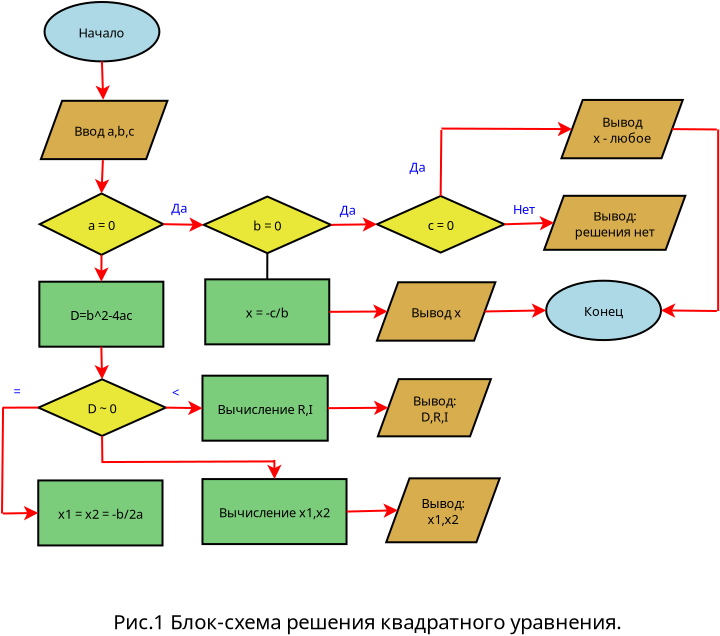 <?xml version="1.0" encoding="UTF-8"?>
<dia:diagram xmlns:dia="http://www.lysator.liu.se/~alla/dia/">
  <dia:layer name="Фон" visible="true" active="true">
    <dia:group>
      <dia:group>
        <dia:object type="Flowchart - Ellipse" version="0" id="O0">
          <dia:attribute name="obj_pos">
            <dia:point val="-5.782,5.727"/>
          </dia:attribute>
          <dia:attribute name="obj_bb">
            <dia:rectangle val="-5.832,5.677;0.009,8.747"/>
          </dia:attribute>
          <dia:attribute name="elem_corner">
            <dia:point val="-5.782,5.727"/>
          </dia:attribute>
          <dia:attribute name="elem_width">
            <dia:real val="5.741"/>
          </dia:attribute>
          <dia:attribute name="elem_height">
            <dia:real val="2.97"/>
          </dia:attribute>
          <dia:attribute name="border_width">
            <dia:real val="0.1"/>
          </dia:attribute>
          <dia:attribute name="inner_color">
            <dia:color val="#add8e6"/>
          </dia:attribute>
          <dia:attribute name="show_background">
            <dia:boolean val="true"/>
          </dia:attribute>
          <dia:attribute name="padding">
            <dia:real val="0.354"/>
          </dia:attribute>
          <dia:attribute name="text">
            <dia:composite type="text">
              <dia:attribute name="string">
                <dia:string>#Начало#</dia:string>
              </dia:attribute>
              <dia:attribute name="font">
                <dia:font family="sans" style="0" name="Helvetica"/>
              </dia:attribute>
              <dia:attribute name="height">
                <dia:real val="0.8"/>
              </dia:attribute>
              <dia:attribute name="pos">
                <dia:point val="-2.912,7.407"/>
              </dia:attribute>
              <dia:attribute name="color">
                <dia:color val="#000000"/>
              </dia:attribute>
              <dia:attribute name="alignment">
                <dia:enum val="1"/>
              </dia:attribute>
            </dia:composite>
          </dia:attribute>
        </dia:object>
        <dia:object type="Standard - Text" version="1" id="O1">
          <dia:attribute name="obj_pos">
            <dia:point val="-2.912,7.212"/>
          </dia:attribute>
          <dia:attribute name="obj_bb">
            <dia:rectangle val="-2.912,6.617;-2.912,7.362"/>
          </dia:attribute>
          <dia:attribute name="text">
            <dia:composite type="text">
              <dia:attribute name="string">
                <dia:string>##</dia:string>
              </dia:attribute>
              <dia:attribute name="font">
                <dia:font family="sans" style="0" name="Helvetica"/>
              </dia:attribute>
              <dia:attribute name="height">
                <dia:real val="0.8"/>
              </dia:attribute>
              <dia:attribute name="pos">
                <dia:point val="-2.912,7.212"/>
              </dia:attribute>
              <dia:attribute name="color">
                <dia:color val="#000000"/>
              </dia:attribute>
              <dia:attribute name="alignment">
                <dia:enum val="0"/>
              </dia:attribute>
            </dia:composite>
          </dia:attribute>
          <dia:attribute name="valign">
            <dia:enum val="3"/>
          </dia:attribute>
          <dia:connections>
            <dia:connection handle="0" to="O0" connection="16"/>
          </dia:connections>
        </dia:object>
        <dia:object type="Flowchart - Parallelogram" version="0" id="O2">
          <dia:attribute name="obj_pos">
            <dia:point val="-5.964,10.666"/>
          </dia:attribute>
          <dia:attribute name="obj_bb">
            <dia:rectangle val="-6.014,10.616;0.412,13.634"/>
          </dia:attribute>
          <dia:attribute name="elem_corner">
            <dia:point val="-5.964,10.666"/>
          </dia:attribute>
          <dia:attribute name="elem_width">
            <dia:real val="6.326"/>
          </dia:attribute>
          <dia:attribute name="elem_height">
            <dia:real val="2.918"/>
          </dia:attribute>
          <dia:attribute name="border_width">
            <dia:real val="0.1"/>
          </dia:attribute>
          <dia:attribute name="inner_color">
            <dia:color val="#d8ad4d"/>
          </dia:attribute>
          <dia:attribute name="show_background">
            <dia:boolean val="true"/>
          </dia:attribute>
          <dia:attribute name="shear_angle">
            <dia:real val="70"/>
          </dia:attribute>
          <dia:attribute name="padding">
            <dia:real val="0.5"/>
          </dia:attribute>
          <dia:attribute name="text">
            <dia:composite type="text">
              <dia:attribute name="string">
                <dia:string>#Ввод a,b,c#</dia:string>
              </dia:attribute>
              <dia:attribute name="font">
                <dia:font family="sans" style="0" name="Helvetica"/>
              </dia:attribute>
              <dia:attribute name="height">
                <dia:real val="0.8"/>
              </dia:attribute>
              <dia:attribute name="pos">
                <dia:point val="-2.801,12.32"/>
              </dia:attribute>
              <dia:attribute name="color">
                <dia:color val="#000000"/>
              </dia:attribute>
              <dia:attribute name="alignment">
                <dia:enum val="1"/>
              </dia:attribute>
            </dia:composite>
          </dia:attribute>
        </dia:object>
        <dia:object type="Flowchart - Parallelogram" version="0" id="O3">
          <dia:attribute name="obj_pos">
            <dia:point val="19.199,15.417"/>
          </dia:attribute>
          <dia:attribute name="obj_bb">
            <dia:rectangle val="19.149,15.367;26.307,18.167"/>
          </dia:attribute>
          <dia:attribute name="elem_corner">
            <dia:point val="19.199,15.417"/>
          </dia:attribute>
          <dia:attribute name="elem_width">
            <dia:real val="7.058"/>
          </dia:attribute>
          <dia:attribute name="elem_height">
            <dia:real val="2.7"/>
          </dia:attribute>
          <dia:attribute name="border_width">
            <dia:real val="0.1"/>
          </dia:attribute>
          <dia:attribute name="inner_color">
            <dia:color val="#d8ad4d"/>
          </dia:attribute>
          <dia:attribute name="show_background">
            <dia:boolean val="true"/>
          </dia:attribute>
          <dia:attribute name="shear_angle">
            <dia:real val="70"/>
          </dia:attribute>
          <dia:attribute name="padding">
            <dia:real val="0.5"/>
          </dia:attribute>
          <dia:attribute name="text">
            <dia:composite type="text">
              <dia:attribute name="string">
                <dia:string>#Вывод:
решения нет#</dia:string>
              </dia:attribute>
              <dia:attribute name="font">
                <dia:font family="sans" style="0" name="Helvetica"/>
              </dia:attribute>
              <dia:attribute name="height">
                <dia:real val="0.8"/>
              </dia:attribute>
              <dia:attribute name="pos">
                <dia:point val="22.728,16.562"/>
              </dia:attribute>
              <dia:attribute name="color">
                <dia:color val="#000000"/>
              </dia:attribute>
              <dia:attribute name="alignment">
                <dia:enum val="1"/>
              </dia:attribute>
            </dia:composite>
          </dia:attribute>
        </dia:object>
        <dia:object type="Flowchart - Parallelogram" version="0" id="O4">
          <dia:attribute name="obj_pos">
            <dia:point val="10.886,24.582"/>
          </dia:attribute>
          <dia:attribute name="obj_bb">
            <dia:rectangle val="10.836,24.532;16.587,27.493"/>
          </dia:attribute>
          <dia:attribute name="elem_corner">
            <dia:point val="10.886,24.582"/>
          </dia:attribute>
          <dia:attribute name="elem_width">
            <dia:real val="5.65"/>
          </dia:attribute>
          <dia:attribute name="elem_height">
            <dia:real val="2.861"/>
          </dia:attribute>
          <dia:attribute name="border_width">
            <dia:real val="0.1"/>
          </dia:attribute>
          <dia:attribute name="inner_color">
            <dia:color val="#d8ad4d"/>
          </dia:attribute>
          <dia:attribute name="show_background">
            <dia:boolean val="true"/>
          </dia:attribute>
          <dia:attribute name="shear_angle">
            <dia:real val="70"/>
          </dia:attribute>
          <dia:attribute name="padding">
            <dia:real val="0.5"/>
          </dia:attribute>
          <dia:attribute name="text">
            <dia:composite type="text">
              <dia:attribute name="string">
                <dia:string>#Вывод:
D,R,I#</dia:string>
              </dia:attribute>
              <dia:attribute name="font">
                <dia:font family="sans" style="0" name="Helvetica"/>
              </dia:attribute>
              <dia:attribute name="height">
                <dia:real val="0.8"/>
              </dia:attribute>
              <dia:attribute name="pos">
                <dia:point val="13.711,25.808"/>
              </dia:attribute>
              <dia:attribute name="color">
                <dia:color val="#000000"/>
              </dia:attribute>
              <dia:attribute name="alignment">
                <dia:enum val="1"/>
              </dia:attribute>
            </dia:composite>
          </dia:attribute>
        </dia:object>
        <dia:object type="Flowchart - Diamond" version="0" id="O5">
          <dia:attribute name="obj_pos">
            <dia:point val="-6.022,15.301"/>
          </dia:attribute>
          <dia:attribute name="obj_bb">
            <dia:rectangle val="-6.072,15.251;0.207,18.422"/>
          </dia:attribute>
          <dia:attribute name="elem_corner">
            <dia:point val="-6.022,15.301"/>
          </dia:attribute>
          <dia:attribute name="elem_width">
            <dia:real val="6.179"/>
          </dia:attribute>
          <dia:attribute name="elem_height">
            <dia:real val="3.07"/>
          </dia:attribute>
          <dia:attribute name="border_width">
            <dia:real val="0.1"/>
          </dia:attribute>
          <dia:attribute name="inner_color">
            <dia:color val="#e9e838"/>
          </dia:attribute>
          <dia:attribute name="show_background">
            <dia:boolean val="true"/>
          </dia:attribute>
          <dia:attribute name="padding">
            <dia:real val="0.354"/>
          </dia:attribute>
          <dia:attribute name="text">
            <dia:composite type="text">
              <dia:attribute name="string">
                <dia:string>#a = 0#</dia:string>
              </dia:attribute>
              <dia:attribute name="font">
                <dia:font family="sans" style="0" name="Helvetica"/>
              </dia:attribute>
              <dia:attribute name="height">
                <dia:real val="0.8"/>
              </dia:attribute>
              <dia:attribute name="pos">
                <dia:point val="-2.933,17.031"/>
              </dia:attribute>
              <dia:attribute name="color">
                <dia:color val="#000000"/>
              </dia:attribute>
              <dia:attribute name="alignment">
                <dia:enum val="1"/>
              </dia:attribute>
            </dia:composite>
          </dia:attribute>
        </dia:object>
        <dia:object type="Flowchart - Diamond" version="0" id="O6">
          <dia:attribute name="obj_pos">
            <dia:point val="2.174,15.455"/>
          </dia:attribute>
          <dia:attribute name="obj_bb">
            <dia:rectangle val="2.124,15.405;8.592,18.335"/>
          </dia:attribute>
          <dia:attribute name="elem_corner">
            <dia:point val="2.174,15.455"/>
          </dia:attribute>
          <dia:attribute name="elem_width">
            <dia:real val="6.369"/>
          </dia:attribute>
          <dia:attribute name="elem_height">
            <dia:real val="2.83"/>
          </dia:attribute>
          <dia:attribute name="border_width">
            <dia:real val="0.1"/>
          </dia:attribute>
          <dia:attribute name="inner_color">
            <dia:color val="#e9e838"/>
          </dia:attribute>
          <dia:attribute name="show_background">
            <dia:boolean val="true"/>
          </dia:attribute>
          <dia:attribute name="padding">
            <dia:real val="0.354"/>
          </dia:attribute>
          <dia:attribute name="text">
            <dia:composite type="text">
              <dia:attribute name="string">
                <dia:string>#b = 0#</dia:string>
              </dia:attribute>
              <dia:attribute name="font">
                <dia:font family="sans" style="0" name="Helvetica"/>
              </dia:attribute>
              <dia:attribute name="height">
                <dia:real val="0.8"/>
              </dia:attribute>
              <dia:attribute name="pos">
                <dia:point val="5.358,17.065"/>
              </dia:attribute>
              <dia:attribute name="color">
                <dia:color val="#000000"/>
              </dia:attribute>
              <dia:attribute name="alignment">
                <dia:enum val="1"/>
              </dia:attribute>
            </dia:composite>
          </dia:attribute>
        </dia:object>
        <dia:object type="Flowchart - Diamond" version="0" id="O7">
          <dia:attribute name="obj_pos">
            <dia:point val="10.84,15.426"/>
          </dia:attribute>
          <dia:attribute name="obj_bb">
            <dia:rectangle val="10.79,15.376;17.258,18.306"/>
          </dia:attribute>
          <dia:attribute name="elem_corner">
            <dia:point val="10.84,15.426"/>
          </dia:attribute>
          <dia:attribute name="elem_width">
            <dia:real val="6.369"/>
          </dia:attribute>
          <dia:attribute name="elem_height">
            <dia:real val="2.83"/>
          </dia:attribute>
          <dia:attribute name="border_width">
            <dia:real val="0.1"/>
          </dia:attribute>
          <dia:attribute name="inner_color">
            <dia:color val="#e9e838"/>
          </dia:attribute>
          <dia:attribute name="show_background">
            <dia:boolean val="true"/>
          </dia:attribute>
          <dia:attribute name="padding">
            <dia:real val="0.354"/>
          </dia:attribute>
          <dia:attribute name="text">
            <dia:composite type="text">
              <dia:attribute name="string">
                <dia:string>#c = 0#</dia:string>
              </dia:attribute>
              <dia:attribute name="font">
                <dia:font family="sans" style="0" name="Helvetica"/>
              </dia:attribute>
              <dia:attribute name="height">
                <dia:real val="0.8"/>
              </dia:attribute>
              <dia:attribute name="pos">
                <dia:point val="14.024,17.036"/>
              </dia:attribute>
              <dia:attribute name="color">
                <dia:color val="#000000"/>
              </dia:attribute>
              <dia:attribute name="alignment">
                <dia:enum val="1"/>
              </dia:attribute>
            </dia:composite>
          </dia:attribute>
        </dia:object>
        <dia:object type="Flowchart - Diamond" version="0" id="O8">
          <dia:attribute name="obj_pos">
            <dia:point val="-6.09,24.593"/>
          </dia:attribute>
          <dia:attribute name="obj_bb">
            <dia:rectangle val="-6.14,24.543;0.329,27.473"/>
          </dia:attribute>
          <dia:attribute name="elem_corner">
            <dia:point val="-6.09,24.593"/>
          </dia:attribute>
          <dia:attribute name="elem_width">
            <dia:real val="6.369"/>
          </dia:attribute>
          <dia:attribute name="elem_height">
            <dia:real val="2.83"/>
          </dia:attribute>
          <dia:attribute name="border_width">
            <dia:real val="0.1"/>
          </dia:attribute>
          <dia:attribute name="inner_color">
            <dia:color val="#e9e838"/>
          </dia:attribute>
          <dia:attribute name="show_background">
            <dia:boolean val="true"/>
          </dia:attribute>
          <dia:attribute name="padding">
            <dia:real val="0.354"/>
          </dia:attribute>
          <dia:attribute name="text">
            <dia:composite type="text">
              <dia:attribute name="string">
                <dia:string>#D ~ 0#</dia:string>
              </dia:attribute>
              <dia:attribute name="font">
                <dia:font family="sans" style="0" name="Helvetica"/>
              </dia:attribute>
              <dia:attribute name="height">
                <dia:real val="0.8"/>
              </dia:attribute>
              <dia:attribute name="pos">
                <dia:point val="-2.906,26.203"/>
              </dia:attribute>
              <dia:attribute name="color">
                <dia:color val="#000000"/>
              </dia:attribute>
              <dia:attribute name="alignment">
                <dia:enum val="1"/>
              </dia:attribute>
            </dia:composite>
          </dia:attribute>
        </dia:object>
        <dia:object type="Flowchart - Parallelogram" version="0" id="O9">
          <dia:attribute name="obj_pos">
            <dia:point val="20.064,10.623"/>
          </dia:attribute>
          <dia:attribute name="obj_bb">
            <dia:rectangle val="20.014,10.573;26.18,13.591"/>
          </dia:attribute>
          <dia:attribute name="elem_corner">
            <dia:point val="20.064,10.623"/>
          </dia:attribute>
          <dia:attribute name="elem_width">
            <dia:real val="6.066"/>
          </dia:attribute>
          <dia:attribute name="elem_height">
            <dia:real val="2.918"/>
          </dia:attribute>
          <dia:attribute name="border_width">
            <dia:real val="0.1"/>
          </dia:attribute>
          <dia:attribute name="inner_color">
            <dia:color val="#d8ad4d"/>
          </dia:attribute>
          <dia:attribute name="show_background">
            <dia:boolean val="true"/>
          </dia:attribute>
          <dia:attribute name="shear_angle">
            <dia:real val="70"/>
          </dia:attribute>
          <dia:attribute name="padding">
            <dia:real val="0.5"/>
          </dia:attribute>
          <dia:attribute name="text">
            <dia:composite type="text">
              <dia:attribute name="string">
                <dia:string>#Вывод
х - любое#</dia:string>
              </dia:attribute>
              <dia:attribute name="font">
                <dia:font family="sans" style="0" name="Helvetica"/>
              </dia:attribute>
              <dia:attribute name="height">
                <dia:real val="0.8"/>
              </dia:attribute>
              <dia:attribute name="pos">
                <dia:point val="23.097,11.877"/>
              </dia:attribute>
              <dia:attribute name="color">
                <dia:color val="#000000"/>
              </dia:attribute>
              <dia:attribute name="alignment">
                <dia:enum val="1"/>
              </dia:attribute>
            </dia:composite>
          </dia:attribute>
        </dia:object>
        <dia:object type="Flowchart - Parallelogram" version="0" id="O10">
          <dia:attribute name="obj_pos">
            <dia:point val="11.302,29.544"/>
          </dia:attribute>
          <dia:attribute name="obj_bb">
            <dia:rectangle val="11.252,29.494;17.025,32.791"/>
          </dia:attribute>
          <dia:attribute name="elem_corner">
            <dia:point val="11.302,29.544"/>
          </dia:attribute>
          <dia:attribute name="elem_width">
            <dia:real val="5.673"/>
          </dia:attribute>
          <dia:attribute name="elem_height">
            <dia:real val="3.196"/>
          </dia:attribute>
          <dia:attribute name="border_width">
            <dia:real val="0.1"/>
          </dia:attribute>
          <dia:attribute name="inner_color">
            <dia:color val="#d8ad4d"/>
          </dia:attribute>
          <dia:attribute name="show_background">
            <dia:boolean val="true"/>
          </dia:attribute>
          <dia:attribute name="shear_angle">
            <dia:real val="70"/>
          </dia:attribute>
          <dia:attribute name="padding">
            <dia:real val="0.5"/>
          </dia:attribute>
          <dia:attribute name="text">
            <dia:composite type="text">
              <dia:attribute name="string">
                <dia:string>#Вывод:
x1,x2#</dia:string>
              </dia:attribute>
              <dia:attribute name="font">
                <dia:font family="sans" style="0" name="Helvetica"/>
              </dia:attribute>
              <dia:attribute name="height">
                <dia:real val="0.8"/>
              </dia:attribute>
              <dia:attribute name="pos">
                <dia:point val="14.139,30.938"/>
              </dia:attribute>
              <dia:attribute name="color">
                <dia:color val="#000000"/>
              </dia:attribute>
              <dia:attribute name="alignment">
                <dia:enum val="1"/>
              </dia:attribute>
            </dia:composite>
          </dia:attribute>
        </dia:object>
        <dia:object type="Flowchart - Ellipse" version="0" id="O11">
          <dia:attribute name="obj_pos">
            <dia:point val="19.3,19.662"/>
          </dia:attribute>
          <dia:attribute name="obj_bb">
            <dia:rectangle val="19.25,19.611;25.091,22.681"/>
          </dia:attribute>
          <dia:attribute name="elem_corner">
            <dia:point val="19.3,19.662"/>
          </dia:attribute>
          <dia:attribute name="elem_width">
            <dia:real val="5.741"/>
          </dia:attribute>
          <dia:attribute name="elem_height">
            <dia:real val="2.97"/>
          </dia:attribute>
          <dia:attribute name="border_width">
            <dia:real val="0.1"/>
          </dia:attribute>
          <dia:attribute name="inner_color">
            <dia:color val="#add8e6"/>
          </dia:attribute>
          <dia:attribute name="show_background">
            <dia:boolean val="true"/>
          </dia:attribute>
          <dia:attribute name="padding">
            <dia:real val="0.354"/>
          </dia:attribute>
          <dia:attribute name="text">
            <dia:composite type="text">
              <dia:attribute name="string">
                <dia:string>#Конец#</dia:string>
              </dia:attribute>
              <dia:attribute name="font">
                <dia:font family="sans" style="0" name="Helvetica"/>
              </dia:attribute>
              <dia:attribute name="height">
                <dia:real val="0.8"/>
              </dia:attribute>
              <dia:attribute name="pos">
                <dia:point val="22.17,21.341"/>
              </dia:attribute>
              <dia:attribute name="color">
                <dia:color val="#000000"/>
              </dia:attribute>
              <dia:attribute name="alignment">
                <dia:enum val="1"/>
              </dia:attribute>
            </dia:composite>
          </dia:attribute>
        </dia:object>
        <dia:object type="Flowchart - Parallelogram" version="0" id="O12">
          <dia:attribute name="obj_pos">
            <dia:point val="10.839,19.741"/>
          </dia:attribute>
          <dia:attribute name="obj_bb">
            <dia:rectangle val="10.789,19.691;16.809,22.709"/>
          </dia:attribute>
          <dia:attribute name="elem_corner">
            <dia:point val="10.839,19.741"/>
          </dia:attribute>
          <dia:attribute name="elem_width">
            <dia:real val="5.92"/>
          </dia:attribute>
          <dia:attribute name="elem_height">
            <dia:real val="2.918"/>
          </dia:attribute>
          <dia:attribute name="border_width">
            <dia:real val="0.1"/>
          </dia:attribute>
          <dia:attribute name="inner_color">
            <dia:color val="#d8ad4d"/>
          </dia:attribute>
          <dia:attribute name="show_background">
            <dia:boolean val="true"/>
          </dia:attribute>
          <dia:attribute name="shear_angle">
            <dia:real val="70"/>
          </dia:attribute>
          <dia:attribute name="padding">
            <dia:real val="0.5"/>
          </dia:attribute>
          <dia:attribute name="text">
            <dia:composite type="text">
              <dia:attribute name="string">
                <dia:string>#Вывод х#</dia:string>
              </dia:attribute>
              <dia:attribute name="font">
                <dia:font family="sans" style="0" name="Helvetica"/>
              </dia:attribute>
              <dia:attribute name="height">
                <dia:real val="0.8"/>
              </dia:attribute>
              <dia:attribute name="pos">
                <dia:point val="13.799,21.395"/>
              </dia:attribute>
              <dia:attribute name="color">
                <dia:color val="#000000"/>
              </dia:attribute>
              <dia:attribute name="alignment">
                <dia:enum val="1"/>
              </dia:attribute>
            </dia:composite>
          </dia:attribute>
        </dia:object>
        <dia:object type="Flowchart - Box" version="0" id="O13">
          <dia:attribute name="obj_pos">
            <dia:point val="-6.041,19.712"/>
          </dia:attribute>
          <dia:attribute name="obj_bb">
            <dia:rectangle val="-6.091,19.662;0.209,23.012"/>
          </dia:attribute>
          <dia:attribute name="elem_corner">
            <dia:point val="-6.041,19.712"/>
          </dia:attribute>
          <dia:attribute name="elem_width">
            <dia:real val="6.2"/>
          </dia:attribute>
          <dia:attribute name="elem_height">
            <dia:real val="3.25"/>
          </dia:attribute>
          <dia:attribute name="border_width">
            <dia:real val="0.1"/>
          </dia:attribute>
          <dia:attribute name="inner_color">
            <dia:color val="#7bcc7b"/>
          </dia:attribute>
          <dia:attribute name="show_background">
            <dia:boolean val="true"/>
          </dia:attribute>
          <dia:attribute name="padding">
            <dia:real val="0.5"/>
          </dia:attribute>
          <dia:attribute name="text">
            <dia:composite type="text">
              <dia:attribute name="string">
                <dia:string>#D=b^2-4ac#</dia:string>
              </dia:attribute>
              <dia:attribute name="font">
                <dia:font family="sans" style="0" name="Helvetica"/>
              </dia:attribute>
              <dia:attribute name="height">
                <dia:real val="0.8"/>
              </dia:attribute>
              <dia:attribute name="pos">
                <dia:point val="-2.941,21.532"/>
              </dia:attribute>
              <dia:attribute name="color">
                <dia:color val="#000000"/>
              </dia:attribute>
              <dia:attribute name="alignment">
                <dia:enum val="1"/>
              </dia:attribute>
            </dia:composite>
          </dia:attribute>
        </dia:object>
        <dia:object type="Flowchart - Box" version="0" id="O14">
          <dia:attribute name="obj_pos">
            <dia:point val="2.254,19.594"/>
          </dia:attribute>
          <dia:attribute name="obj_bb">
            <dia:rectangle val="2.204,19.544;8.504,22.894"/>
          </dia:attribute>
          <dia:attribute name="elem_corner">
            <dia:point val="2.254,19.594"/>
          </dia:attribute>
          <dia:attribute name="elem_width">
            <dia:real val="6.2"/>
          </dia:attribute>
          <dia:attribute name="elem_height">
            <dia:real val="3.25"/>
          </dia:attribute>
          <dia:attribute name="border_width">
            <dia:real val="0.1"/>
          </dia:attribute>
          <dia:attribute name="inner_color">
            <dia:color val="#7bcc7b"/>
          </dia:attribute>
          <dia:attribute name="show_background">
            <dia:boolean val="true"/>
          </dia:attribute>
          <dia:attribute name="padding">
            <dia:real val="0.5"/>
          </dia:attribute>
          <dia:attribute name="text">
            <dia:composite type="text">
              <dia:attribute name="string">
                <dia:string>#x = -c/b#</dia:string>
              </dia:attribute>
              <dia:attribute name="font">
                <dia:font family="sans" style="0" name="Helvetica"/>
              </dia:attribute>
              <dia:attribute name="height">
                <dia:real val="0.8"/>
              </dia:attribute>
              <dia:attribute name="pos">
                <dia:point val="5.354,21.414"/>
              </dia:attribute>
              <dia:attribute name="color">
                <dia:color val="#000000"/>
              </dia:attribute>
              <dia:attribute name="alignment">
                <dia:enum val="1"/>
              </dia:attribute>
            </dia:composite>
          </dia:attribute>
        </dia:object>
        <dia:object type="Flowchart - Box" version="0" id="O15">
          <dia:attribute name="obj_pos">
            <dia:point val="2.115,24.411"/>
          </dia:attribute>
          <dia:attribute name="obj_bb">
            <dia:rectangle val="2.065,24.361;8.427,27.711"/>
          </dia:attribute>
          <dia:attribute name="elem_corner">
            <dia:point val="2.115,24.411"/>
          </dia:attribute>
          <dia:attribute name="elem_width">
            <dia:real val="6.263"/>
          </dia:attribute>
          <dia:attribute name="elem_height">
            <dia:real val="3.25"/>
          </dia:attribute>
          <dia:attribute name="border_width">
            <dia:real val="0.1"/>
          </dia:attribute>
          <dia:attribute name="inner_color">
            <dia:color val="#7bcc7b"/>
          </dia:attribute>
          <dia:attribute name="show_background">
            <dia:boolean val="true"/>
          </dia:attribute>
          <dia:attribute name="padding">
            <dia:real val="0.5"/>
          </dia:attribute>
          <dia:attribute name="text">
            <dia:composite type="text">
              <dia:attribute name="string">
                <dia:string>#Вычисление R,I#</dia:string>
              </dia:attribute>
              <dia:attribute name="font">
                <dia:font family="sans" style="0" name="Helvetica"/>
              </dia:attribute>
              <dia:attribute name="height">
                <dia:real val="0.8"/>
              </dia:attribute>
              <dia:attribute name="pos">
                <dia:point val="5.246,26.231"/>
              </dia:attribute>
              <dia:attribute name="color">
                <dia:color val="#000000"/>
              </dia:attribute>
              <dia:attribute name="alignment">
                <dia:enum val="1"/>
              </dia:attribute>
            </dia:composite>
          </dia:attribute>
        </dia:object>
        <dia:object type="Flowchart - Box" version="0" id="O16">
          <dia:attribute name="obj_pos">
            <dia:point val="2.115,29.581"/>
          </dia:attribute>
          <dia:attribute name="obj_bb">
            <dia:rectangle val="2.065,29.53;9.368,32.88"/>
          </dia:attribute>
          <dia:attribute name="elem_corner">
            <dia:point val="2.115,29.581"/>
          </dia:attribute>
          <dia:attribute name="elem_width">
            <dia:real val="7.203"/>
          </dia:attribute>
          <dia:attribute name="elem_height">
            <dia:real val="3.25"/>
          </dia:attribute>
          <dia:attribute name="border_width">
            <dia:real val="0.1"/>
          </dia:attribute>
          <dia:attribute name="inner_color">
            <dia:color val="#7bcc7b"/>
          </dia:attribute>
          <dia:attribute name="show_background">
            <dia:boolean val="true"/>
          </dia:attribute>
          <dia:attribute name="padding">
            <dia:real val="0.5"/>
          </dia:attribute>
          <dia:attribute name="text">
            <dia:composite type="text">
              <dia:attribute name="string">
                <dia:string>#Вычисление x1,x2#</dia:string>
              </dia:attribute>
              <dia:attribute name="font">
                <dia:font family="sans" style="0" name="Helvetica"/>
              </dia:attribute>
              <dia:attribute name="height">
                <dia:real val="0.8"/>
              </dia:attribute>
              <dia:attribute name="pos">
                <dia:point val="5.717,31.401"/>
              </dia:attribute>
              <dia:attribute name="color">
                <dia:color val="#000000"/>
              </dia:attribute>
              <dia:attribute name="alignment">
                <dia:enum val="1"/>
              </dia:attribute>
            </dia:composite>
          </dia:attribute>
        </dia:object>
        <dia:object type="Flowchart - Box" version="0" id="O17">
          <dia:attribute name="obj_pos">
            <dia:point val="-6.096,29.649"/>
          </dia:attribute>
          <dia:attribute name="obj_bb">
            <dia:rectangle val="-6.146,29.599;0.166,32.949"/>
          </dia:attribute>
          <dia:attribute name="elem_corner">
            <dia:point val="-6.096,29.649"/>
          </dia:attribute>
          <dia:attribute name="elem_width">
            <dia:real val="6.213"/>
          </dia:attribute>
          <dia:attribute name="elem_height">
            <dia:real val="3.25"/>
          </dia:attribute>
          <dia:attribute name="border_width">
            <dia:real val="0.1"/>
          </dia:attribute>
          <dia:attribute name="inner_color">
            <dia:color val="#7bcc7b"/>
          </dia:attribute>
          <dia:attribute name="show_background">
            <dia:boolean val="true"/>
          </dia:attribute>
          <dia:attribute name="padding">
            <dia:real val="0.5"/>
          </dia:attribute>
          <dia:attribute name="text">
            <dia:composite type="text">
              <dia:attribute name="string">
                <dia:string>#x1 = x2 = -b/2a#</dia:string>
              </dia:attribute>
              <dia:attribute name="font">
                <dia:font family="sans" style="0" name="Helvetica"/>
              </dia:attribute>
              <dia:attribute name="height">
                <dia:real val="0.8"/>
              </dia:attribute>
              <dia:attribute name="pos">
                <dia:point val="-2.99,31.469"/>
              </dia:attribute>
              <dia:attribute name="color">
                <dia:color val="#000000"/>
              </dia:attribute>
              <dia:attribute name="alignment">
                <dia:enum val="1"/>
              </dia:attribute>
            </dia:composite>
          </dia:attribute>
        </dia:object>
        <dia:object type="Standard - Line" version="0" id="O18">
          <dia:attribute name="obj_pos">
            <dia:point val="-2.912,8.697"/>
          </dia:attribute>
          <dia:attribute name="obj_bb">
            <dia:rectangle val="-3.231,8.645;-2.508,10.728"/>
          </dia:attribute>
          <dia:attribute name="conn_endpoints">
            <dia:point val="-2.912,8.697"/>
            <dia:point val="-2.85,10.617"/>
          </dia:attribute>
          <dia:attribute name="numcp">
            <dia:int val="1"/>
          </dia:attribute>
          <dia:attribute name="line_color">
            <dia:color val="#ff0000"/>
          </dia:attribute>
          <dia:attribute name="end_arrow">
            <dia:enum val="22"/>
          </dia:attribute>
          <dia:attribute name="end_arrow_length">
            <dia:real val="0.5"/>
          </dia:attribute>
          <dia:attribute name="end_arrow_width">
            <dia:real val="0.5"/>
          </dia:attribute>
          <dia:connections>
            <dia:connection handle="0" to="O0" connection="12"/>
            <dia:connection handle="1" to="O2" connection="16"/>
          </dia:connections>
        </dia:object>
        <dia:object type="Standard - Line" version="0" id="O19">
          <dia:attribute name="obj_pos">
            <dia:point val="-2.863,13.633"/>
          </dia:attribute>
          <dia:attribute name="obj_bb">
            <dia:rectangle val="-3.269,13.581;-2.546,15.413"/>
          </dia:attribute>
          <dia:attribute name="conn_endpoints">
            <dia:point val="-2.863,13.633"/>
            <dia:point val="-2.933,15.301"/>
          </dia:attribute>
          <dia:attribute name="numcp">
            <dia:int val="1"/>
          </dia:attribute>
          <dia:attribute name="line_color">
            <dia:color val="#ff0000"/>
          </dia:attribute>
          <dia:attribute name="end_arrow">
            <dia:enum val="22"/>
          </dia:attribute>
          <dia:attribute name="end_arrow_length">
            <dia:real val="0.5"/>
          </dia:attribute>
          <dia:attribute name="end_arrow_width">
            <dia:real val="0.5"/>
          </dia:attribute>
          <dia:connections>
            <dia:connection handle="0" to="O2" connection="16"/>
            <dia:connection handle="1" to="O5" connection="0"/>
          </dia:connections>
        </dia:object>
        <dia:object type="Standard - Line" version="0" id="O20">
          <dia:attribute name="obj_pos">
            <dia:point val="-2.933,18.372"/>
          </dia:attribute>
          <dia:attribute name="obj_bb">
            <dia:rectangle val="-3.299,18.321;-2.575,19.824"/>
          </dia:attribute>
          <dia:attribute name="conn_endpoints">
            <dia:point val="-2.933,18.372"/>
            <dia:point val="-2.941,19.712"/>
          </dia:attribute>
          <dia:attribute name="numcp">
            <dia:int val="1"/>
          </dia:attribute>
          <dia:attribute name="line_color">
            <dia:color val="#ff0000"/>
          </dia:attribute>
          <dia:attribute name="end_arrow">
            <dia:enum val="22"/>
          </dia:attribute>
          <dia:attribute name="end_arrow_length">
            <dia:real val="0.5"/>
          </dia:attribute>
          <dia:attribute name="end_arrow_width">
            <dia:real val="0.5"/>
          </dia:attribute>
          <dia:connections>
            <dia:connection handle="0" to="O5" connection="8"/>
            <dia:connection handle="1" to="O13" connection="2"/>
          </dia:connections>
        </dia:object>
        <dia:object type="Standard - Line" version="0" id="O21">
          <dia:attribute name="obj_pos">
            <dia:point val="0.157,16.836"/>
          </dia:attribute>
          <dia:attribute name="obj_bb">
            <dia:rectangle val="0.106,16.498;2.285,17.221"/>
          </dia:attribute>
          <dia:attribute name="conn_endpoints">
            <dia:point val="0.157,16.836"/>
            <dia:point val="2.174,16.87"/>
          </dia:attribute>
          <dia:attribute name="numcp">
            <dia:int val="1"/>
          </dia:attribute>
          <dia:attribute name="line_color">
            <dia:color val="#ff0000"/>
          </dia:attribute>
          <dia:attribute name="end_arrow">
            <dia:enum val="22"/>
          </dia:attribute>
          <dia:attribute name="end_arrow_length">
            <dia:real val="0.5"/>
          </dia:attribute>
          <dia:attribute name="end_arrow_width">
            <dia:real val="0.5"/>
          </dia:attribute>
          <dia:connections>
            <dia:connection handle="0" to="O5" connection="4"/>
            <dia:connection handle="1" to="O6" connection="12"/>
          </dia:connections>
        </dia:object>
        <dia:object type="Standard - Line" version="0" id="O22">
          <dia:attribute name="obj_pos">
            <dia:point val="8.542,16.87"/>
          </dia:attribute>
          <dia:attribute name="obj_bb">
            <dia:rectangle val="8.492,16.487;10.951,17.21"/>
          </dia:attribute>
          <dia:attribute name="conn_endpoints">
            <dia:point val="8.542,16.87"/>
            <dia:point val="10.84,16.841"/>
          </dia:attribute>
          <dia:attribute name="numcp">
            <dia:int val="1"/>
          </dia:attribute>
          <dia:attribute name="line_color">
            <dia:color val="#ff0000"/>
          </dia:attribute>
          <dia:attribute name="end_arrow">
            <dia:enum val="22"/>
          </dia:attribute>
          <dia:attribute name="end_arrow_length">
            <dia:real val="0.5"/>
          </dia:attribute>
          <dia:attribute name="end_arrow_width">
            <dia:real val="0.5"/>
          </dia:attribute>
          <dia:connections>
            <dia:connection handle="0" to="O6" connection="4"/>
            <dia:connection handle="1" to="O7" connection="12"/>
          </dia:connections>
        </dia:object>
        <dia:object type="Standard - Line" version="0" id="O23">
          <dia:attribute name="obj_pos">
            <dia:point val="17.208,16.841"/>
          </dia:attribute>
          <dia:attribute name="obj_bb">
            <dia:rectangle val="17.157,16.424;19.802,17.147"/>
          </dia:attribute>
          <dia:attribute name="conn_endpoints">
            <dia:point val="17.208,16.841"/>
            <dia:point val="19.691,16.767"/>
          </dia:attribute>
          <dia:attribute name="numcp">
            <dia:int val="1"/>
          </dia:attribute>
          <dia:attribute name="line_color">
            <dia:color val="#ff0000"/>
          </dia:attribute>
          <dia:attribute name="end_arrow">
            <dia:enum val="22"/>
          </dia:attribute>
          <dia:attribute name="end_arrow_length">
            <dia:real val="0.5"/>
          </dia:attribute>
          <dia:attribute name="end_arrow_width">
            <dia:real val="0.5"/>
          </dia:attribute>
          <dia:connections>
            <dia:connection handle="0" to="O7" connection="4"/>
            <dia:connection handle="1" to="O3" connection="7"/>
          </dia:connections>
        </dia:object>
        <dia:object type="Standard - Line" version="0" id="O24">
          <dia:attribute name="obj_pos">
            <dia:point val="25.599,12.082"/>
          </dia:attribute>
          <dia:attribute name="obj_bb">
            <dia:rectangle val="25.549,12.032;27.884,12.151"/>
          </dia:attribute>
          <dia:attribute name="conn_endpoints">
            <dia:point val="25.599,12.082"/>
            <dia:point val="27.834,12.1"/>
          </dia:attribute>
          <dia:attribute name="numcp">
            <dia:int val="1"/>
          </dia:attribute>
          <dia:attribute name="line_color">
            <dia:color val="#ff0000"/>
          </dia:attribute>
          <dia:connections>
            <dia:connection handle="0" to="O9" connection="8"/>
          </dia:connections>
        </dia:object>
        <dia:object type="Standard - Line" version="0" id="O25">
          <dia:attribute name="obj_pos">
            <dia:point val="27.899,12.1"/>
          </dia:attribute>
          <dia:attribute name="obj_bb">
            <dia:rectangle val="27.849,12.05;27.949,21.228"/>
          </dia:attribute>
          <dia:attribute name="conn_endpoints">
            <dia:point val="27.899,12.1"/>
            <dia:point val="27.899,21.178"/>
          </dia:attribute>
          <dia:attribute name="numcp">
            <dia:int val="1"/>
          </dia:attribute>
          <dia:attribute name="line_color">
            <dia:color val="#ff0000"/>
          </dia:attribute>
        </dia:object>
        <dia:object type="Standard - Line" version="0" id="O26">
          <dia:attribute name="obj_pos">
            <dia:point val="27.834,21.178"/>
          </dia:attribute>
          <dia:attribute name="obj_bb">
            <dia:rectangle val="24.929,20.791;27.884,21.515"/>
          </dia:attribute>
          <dia:attribute name="conn_endpoints">
            <dia:point val="27.834,21.178"/>
            <dia:point val="25.041,21.146"/>
          </dia:attribute>
          <dia:attribute name="numcp">
            <dia:int val="1"/>
          </dia:attribute>
          <dia:attribute name="line_color">
            <dia:color val="#ff0000"/>
          </dia:attribute>
          <dia:attribute name="end_arrow">
            <dia:enum val="22"/>
          </dia:attribute>
          <dia:attribute name="end_arrow_length">
            <dia:real val="0.5"/>
          </dia:attribute>
          <dia:attribute name="end_arrow_width">
            <dia:real val="0.5"/>
          </dia:attribute>
          <dia:connections>
            <dia:connection handle="1" to="O11" connection="0"/>
          </dia:connections>
        </dia:object>
        <dia:object type="Standard - Line" version="0" id="O27">
          <dia:attribute name="obj_pos">
            <dia:point val="14.024,15.426"/>
          </dia:attribute>
          <dia:attribute name="obj_bb">
            <dia:rectangle val="13.973,12.076;14.111,15.476"/>
          </dia:attribute>
          <dia:attribute name="conn_endpoints">
            <dia:point val="14.024,15.426"/>
            <dia:point val="14.06,12.126"/>
          </dia:attribute>
          <dia:attribute name="numcp">
            <dia:int val="2"/>
          </dia:attribute>
          <dia:attribute name="line_color">
            <dia:color val="#ff0000"/>
          </dia:attribute>
          <dia:connections>
            <dia:connection handle="0" to="O7" connection="0"/>
          </dia:connections>
        </dia:object>
        <dia:object type="Standard - Line" version="0" id="O28">
          <dia:attribute name="obj_pos">
            <dia:point val="14.06,12.055"/>
          </dia:attribute>
          <dia:attribute name="obj_bb">
            <dia:rectangle val="14.01,11.718;20.707,12.442"/>
          </dia:attribute>
          <dia:attribute name="conn_endpoints">
            <dia:point val="14.06,12.055"/>
            <dia:point val="20.595,12.082"/>
          </dia:attribute>
          <dia:attribute name="numcp">
            <dia:int val="1"/>
          </dia:attribute>
          <dia:attribute name="line_color">
            <dia:color val="#ff0000"/>
          </dia:attribute>
          <dia:attribute name="end_arrow">
            <dia:enum val="22"/>
          </dia:attribute>
          <dia:attribute name="end_arrow_length">
            <dia:real val="0.5"/>
          </dia:attribute>
          <dia:attribute name="end_arrow_width">
            <dia:real val="0.5"/>
          </dia:attribute>
          <dia:connections>
            <dia:connection handle="1" to="O9" connection="7"/>
          </dia:connections>
        </dia:object>
        <dia:object type="Standard - Line" version="0" id="O29">
          <dia:attribute name="obj_pos">
            <dia:point val="-2.941,22.962"/>
          </dia:attribute>
          <dia:attribute name="obj_bb">
            <dia:rectangle val="-3.281,22.911;-2.557,24.705"/>
          </dia:attribute>
          <dia:attribute name="conn_endpoints">
            <dia:point val="-2.941,22.962"/>
            <dia:point val="-2.906,24.593"/>
          </dia:attribute>
          <dia:attribute name="numcp">
            <dia:int val="1"/>
          </dia:attribute>
          <dia:attribute name="line_color">
            <dia:color val="#ff0000"/>
          </dia:attribute>
          <dia:attribute name="end_arrow">
            <dia:enum val="22"/>
          </dia:attribute>
          <dia:attribute name="end_arrow_length">
            <dia:real val="0.5"/>
          </dia:attribute>
          <dia:attribute name="end_arrow_width">
            <dia:real val="0.5"/>
          </dia:attribute>
          <dia:connections>
            <dia:connection handle="0" to="O13" connection="13"/>
            <dia:connection handle="1" to="O8" connection="0"/>
          </dia:connections>
        </dia:object>
        <dia:object type="Standard - Line" version="0" id="O30">
          <dia:attribute name="obj_pos">
            <dia:point val="0.279,26.008"/>
          </dia:attribute>
          <dia:attribute name="obj_bb">
            <dia:rectangle val="0.228,25.665;2.227,26.388"/>
          </dia:attribute>
          <dia:attribute name="conn_endpoints">
            <dia:point val="0.279,26.008"/>
            <dia:point val="2.115,26.036"/>
          </dia:attribute>
          <dia:attribute name="numcp">
            <dia:int val="1"/>
          </dia:attribute>
          <dia:attribute name="line_color">
            <dia:color val="#ff0000"/>
          </dia:attribute>
          <dia:attribute name="end_arrow">
            <dia:enum val="22"/>
          </dia:attribute>
          <dia:attribute name="end_arrow_length">
            <dia:real val="0.5"/>
          </dia:attribute>
          <dia:attribute name="end_arrow_width">
            <dia:real val="0.5"/>
          </dia:attribute>
          <dia:connections>
            <dia:connection handle="0" to="O8" connection="4"/>
            <dia:connection handle="1" to="O15" connection="7"/>
          </dia:connections>
        </dia:object>
        <dia:object type="Standard - Line" version="0" id="O31">
          <dia:attribute name="obj_pos">
            <dia:point val="8.377,26.036"/>
          </dia:attribute>
          <dia:attribute name="obj_bb">
            <dia:rectangle val="8.327,25.656;11.519,26.379"/>
          </dia:attribute>
          <dia:attribute name="conn_endpoints">
            <dia:point val="8.377,26.036"/>
            <dia:point val="11.407,26.013"/>
          </dia:attribute>
          <dia:attribute name="numcp">
            <dia:int val="1"/>
          </dia:attribute>
          <dia:attribute name="line_color">
            <dia:color val="#ff0000"/>
          </dia:attribute>
          <dia:attribute name="end_arrow">
            <dia:enum val="22"/>
          </dia:attribute>
          <dia:attribute name="end_arrow_length">
            <dia:real val="0.5"/>
          </dia:attribute>
          <dia:attribute name="end_arrow_width">
            <dia:real val="0.5"/>
          </dia:attribute>
          <dia:connections>
            <dia:connection handle="0" to="O15" connection="8"/>
            <dia:connection handle="1" to="O4" connection="7"/>
          </dia:connections>
        </dia:object>
        <dia:object type="Standard - Line" version="0" id="O32">
          <dia:attribute name="obj_pos">
            <dia:point val="8.454,21.219"/>
          </dia:attribute>
          <dia:attribute name="obj_bb">
            <dia:rectangle val="8.404,20.842;11.482,21.566"/>
          </dia:attribute>
          <dia:attribute name="conn_endpoints">
            <dia:point val="8.454,21.219"/>
            <dia:point val="11.37,21.2"/>
          </dia:attribute>
          <dia:attribute name="numcp">
            <dia:int val="1"/>
          </dia:attribute>
          <dia:attribute name="line_color">
            <dia:color val="#ff0000"/>
          </dia:attribute>
          <dia:attribute name="end_arrow">
            <dia:enum val="22"/>
          </dia:attribute>
          <dia:attribute name="end_arrow_length">
            <dia:real val="0.5"/>
          </dia:attribute>
          <dia:attribute name="end_arrow_width">
            <dia:real val="0.5"/>
          </dia:attribute>
          <dia:connections>
            <dia:connection handle="0" to="O14" connection="8"/>
            <dia:connection handle="1" to="O12" connection="7"/>
          </dia:connections>
        </dia:object>
        <dia:object type="Standard - Line" version="0" id="O33">
          <dia:attribute name="obj_pos">
            <dia:point val="16.228,21.2"/>
          </dia:attribute>
          <dia:attribute name="obj_bb">
            <dia:rectangle val="16.178,20.795;19.412,21.519"/>
          </dia:attribute>
          <dia:attribute name="conn_endpoints">
            <dia:point val="16.228,21.2"/>
            <dia:point val="19.3,21.146"/>
          </dia:attribute>
          <dia:attribute name="numcp">
            <dia:int val="1"/>
          </dia:attribute>
          <dia:attribute name="line_color">
            <dia:color val="#ff0000"/>
          </dia:attribute>
          <dia:attribute name="end_arrow">
            <dia:enum val="22"/>
          </dia:attribute>
          <dia:attribute name="end_arrow_length">
            <dia:real val="0.5"/>
          </dia:attribute>
          <dia:attribute name="end_arrow_width">
            <dia:real val="0.5"/>
          </dia:attribute>
          <dia:connections>
            <dia:connection handle="0" to="O12" connection="8"/>
            <dia:connection handle="1" to="O11" connection="8"/>
          </dia:connections>
        </dia:object>
        <dia:object type="Standard - Line" version="0" id="O34">
          <dia:attribute name="obj_pos">
            <dia:point val="9.318,31.206"/>
          </dia:attribute>
          <dia:attribute name="obj_bb">
            <dia:rectangle val="9.267,30.796;11.996,31.519"/>
          </dia:attribute>
          <dia:attribute name="conn_endpoints">
            <dia:point val="9.318,31.206"/>
            <dia:point val="11.884,31.142"/>
          </dia:attribute>
          <dia:attribute name="numcp">
            <dia:int val="1"/>
          </dia:attribute>
          <dia:attribute name="line_color">
            <dia:color val="#ff0000"/>
          </dia:attribute>
          <dia:attribute name="end_arrow">
            <dia:enum val="22"/>
          </dia:attribute>
          <dia:attribute name="end_arrow_length">
            <dia:real val="0.5"/>
          </dia:attribute>
          <dia:attribute name="end_arrow_width">
            <dia:real val="0.5"/>
          </dia:attribute>
          <dia:connections>
            <dia:connection handle="0" to="O16" connection="8"/>
            <dia:connection handle="1" to="O10" connection="7"/>
          </dia:connections>
        </dia:object>
        <dia:object type="Standard - Line" version="0" id="O35">
          <dia:attribute name="obj_pos">
            <dia:point val="5.358,18.285"/>
          </dia:attribute>
          <dia:attribute name="obj_bb">
            <dia:rectangle val="5.304,18.235;5.408,19.644"/>
          </dia:attribute>
          <dia:attribute name="conn_endpoints">
            <dia:point val="5.358,18.285"/>
            <dia:point val="5.354,19.594"/>
          </dia:attribute>
          <dia:attribute name="numcp">
            <dia:int val="1"/>
          </dia:attribute>
          <dia:connections>
            <dia:connection handle="0" to="O6" connection="8"/>
            <dia:connection handle="1" to="O14" connection="2"/>
          </dia:connections>
        </dia:object>
        <dia:object type="Standard - Line" version="0" id="O36">
          <dia:attribute name="obj_pos">
            <dia:point val="-6.09,26.008"/>
          </dia:attribute>
          <dia:attribute name="obj_bb">
            <dia:rectangle val="-7.924,25.958;-6.04,26.059"/>
          </dia:attribute>
          <dia:attribute name="conn_endpoints">
            <dia:point val="-6.09,26.008"/>
            <dia:point val="-7.874,26.009"/>
          </dia:attribute>
          <dia:attribute name="numcp">
            <dia:int val="1"/>
          </dia:attribute>
          <dia:attribute name="line_color">
            <dia:color val="#ff0000"/>
          </dia:attribute>
          <dia:connections>
            <dia:connection handle="0" to="O8" connection="12"/>
          </dia:connections>
        </dia:object>
        <dia:object type="Standard - Line" version="0" id="O37">
          <dia:attribute name="obj_pos">
            <dia:point val="-7.855,25.994"/>
          </dia:attribute>
          <dia:attribute name="obj_bb">
            <dia:rectangle val="-7.958,25.943;-7.804,31.353"/>
          </dia:attribute>
          <dia:attribute name="conn_endpoints">
            <dia:point val="-7.855,25.994"/>
            <dia:point val="-7.908,31.302"/>
          </dia:attribute>
          <dia:attribute name="numcp">
            <dia:int val="1"/>
          </dia:attribute>
          <dia:attribute name="line_color">
            <dia:color val="#ff0000"/>
          </dia:attribute>
        </dia:object>
        <dia:object type="Standard - Line" version="0" id="O38">
          <dia:attribute name="obj_pos">
            <dia:point val="-7.858,31.302"/>
          </dia:attribute>
          <dia:attribute name="obj_bb">
            <dia:rectangle val="-7.909,30.922;-5.985,31.646"/>
          </dia:attribute>
          <dia:attribute name="conn_endpoints">
            <dia:point val="-7.858,31.302"/>
            <dia:point val="-6.096,31.274"/>
          </dia:attribute>
          <dia:attribute name="numcp">
            <dia:int val="1"/>
          </dia:attribute>
          <dia:attribute name="line_color">
            <dia:color val="#ff0000"/>
          </dia:attribute>
          <dia:attribute name="end_arrow">
            <dia:enum val="22"/>
          </dia:attribute>
          <dia:attribute name="end_arrow_length">
            <dia:real val="0.5"/>
          </dia:attribute>
          <dia:attribute name="end_arrow_width">
            <dia:real val="0.5"/>
          </dia:attribute>
          <dia:connections>
            <dia:connection handle="1" to="O17" connection="7"/>
          </dia:connections>
        </dia:object>
        <dia:object type="Standard - Line" version="0" id="O39">
          <dia:attribute name="obj_pos">
            <dia:point val="-2.906,27.423"/>
          </dia:attribute>
          <dia:attribute name="obj_bb">
            <dia:rectangle val="-2.956,27.372;-2.839,28.824"/>
          </dia:attribute>
          <dia:attribute name="conn_endpoints">
            <dia:point val="-2.906,27.423"/>
            <dia:point val="-2.89,28.774"/>
          </dia:attribute>
          <dia:attribute name="numcp">
            <dia:int val="1"/>
          </dia:attribute>
          <dia:attribute name="line_color">
            <dia:color val="#ff0000"/>
          </dia:attribute>
          <dia:connections>
            <dia:connection handle="0" to="O8" connection="8"/>
          </dia:connections>
        </dia:object>
        <dia:object type="Standard - Line" version="0" id="O40">
          <dia:attribute name="obj_pos">
            <dia:point val="-2.904,28.73"/>
          </dia:attribute>
          <dia:attribute name="obj_bb">
            <dia:rectangle val="-2.954,28.646;5.758,28.78"/>
          </dia:attribute>
          <dia:attribute name="conn_endpoints">
            <dia:point val="-2.904,28.73"/>
            <dia:point val="5.708,28.697"/>
          </dia:attribute>
          <dia:attribute name="numcp">
            <dia:int val="1"/>
          </dia:attribute>
          <dia:attribute name="line_color">
            <dia:color val="#ff0000"/>
          </dia:attribute>
        </dia:object>
        <dia:object type="Standard - Line" version="0" id="O41">
          <dia:attribute name="obj_pos">
            <dia:point val="5.708,28.62"/>
          </dia:attribute>
          <dia:attribute name="obj_bb">
            <dia:rectangle val="5.349,28.569;6.073,29.692"/>
          </dia:attribute>
          <dia:attribute name="conn_endpoints">
            <dia:point val="5.708,28.62"/>
            <dia:point val="5.717,29.581"/>
          </dia:attribute>
          <dia:attribute name="numcp">
            <dia:int val="1"/>
          </dia:attribute>
          <dia:attribute name="line_color">
            <dia:color val="#ff0000"/>
          </dia:attribute>
          <dia:attribute name="end_arrow">
            <dia:enum val="22"/>
          </dia:attribute>
          <dia:attribute name="end_arrow_length">
            <dia:real val="0.5"/>
          </dia:attribute>
          <dia:attribute name="end_arrow_width">
            <dia:real val="0.5"/>
          </dia:attribute>
          <dia:connections>
            <dia:connection handle="1" to="O16" connection="2"/>
          </dia:connections>
        </dia:object>
        <dia:object type="Standard - Text" version="1" id="O42">
          <dia:attribute name="obj_pos">
            <dia:point val="1.267,16.022"/>
          </dia:attribute>
          <dia:attribute name="obj_bb">
            <dia:rectangle val="1.267,15.427;1.267,16.172"/>
          </dia:attribute>
          <dia:attribute name="text">
            <dia:composite type="text">
              <dia:attribute name="string">
                <dia:string>##</dia:string>
              </dia:attribute>
              <dia:attribute name="font">
                <dia:font family="sans" style="0" name="Helvetica"/>
              </dia:attribute>
              <dia:attribute name="height">
                <dia:real val="0.8"/>
              </dia:attribute>
              <dia:attribute name="pos">
                <dia:point val="1.267,16.022"/>
              </dia:attribute>
              <dia:attribute name="color">
                <dia:color val="#000000"/>
              </dia:attribute>
              <dia:attribute name="alignment">
                <dia:enum val="0"/>
              </dia:attribute>
            </dia:composite>
          </dia:attribute>
          <dia:attribute name="valign">
            <dia:enum val="3"/>
          </dia:attribute>
        </dia:object>
        <dia:object type="Standard - Text" version="1" id="O43">
          <dia:attribute name="obj_pos">
            <dia:point val="0.553,16.265"/>
          </dia:attribute>
          <dia:attribute name="obj_bb">
            <dia:rectangle val="0.553,15.67;1.448,16.415"/>
          </dia:attribute>
          <dia:attribute name="text">
            <dia:composite type="text">
              <dia:attribute name="string">
                <dia:string>#Да#</dia:string>
              </dia:attribute>
              <dia:attribute name="font">
                <dia:font family="sans" style="0" name="Helvetica"/>
              </dia:attribute>
              <dia:attribute name="height">
                <dia:real val="0.8"/>
              </dia:attribute>
              <dia:attribute name="pos">
                <dia:point val="0.553,16.265"/>
              </dia:attribute>
              <dia:attribute name="color">
                <dia:color val="#0000ff"/>
              </dia:attribute>
              <dia:attribute name="alignment">
                <dia:enum val="0"/>
              </dia:attribute>
            </dia:composite>
          </dia:attribute>
          <dia:attribute name="valign">
            <dia:enum val="3"/>
          </dia:attribute>
        </dia:object>
        <dia:object type="Standard - Text" version="1" id="O44">
          <dia:attribute name="obj_pos">
            <dia:point val="8.977,16.368"/>
          </dia:attribute>
          <dia:attribute name="obj_bb">
            <dia:rectangle val="8.977,15.773;9.872,16.518"/>
          </dia:attribute>
          <dia:attribute name="text">
            <dia:composite type="text">
              <dia:attribute name="string">
                <dia:string>#Да#</dia:string>
              </dia:attribute>
              <dia:attribute name="font">
                <dia:font family="sans" style="0" name="Helvetica"/>
              </dia:attribute>
              <dia:attribute name="height">
                <dia:real val="0.8"/>
              </dia:attribute>
              <dia:attribute name="pos">
                <dia:point val="8.977,16.368"/>
              </dia:attribute>
              <dia:attribute name="color">
                <dia:color val="#0000ff"/>
              </dia:attribute>
              <dia:attribute name="alignment">
                <dia:enum val="0"/>
              </dia:attribute>
            </dia:composite>
          </dia:attribute>
          <dia:attribute name="valign">
            <dia:enum val="3"/>
          </dia:attribute>
        </dia:object>
        <dia:object type="Standard - Text" version="1" id="O45">
          <dia:attribute name="obj_pos">
            <dia:point val="17.643,16.322"/>
          </dia:attribute>
          <dia:attribute name="obj_bb">
            <dia:rectangle val="17.643,15.727;18.898,16.472"/>
          </dia:attribute>
          <dia:attribute name="text">
            <dia:composite type="text">
              <dia:attribute name="string">
                <dia:string>#Нет#</dia:string>
              </dia:attribute>
              <dia:attribute name="font">
                <dia:font family="sans" style="0" name="Helvetica"/>
              </dia:attribute>
              <dia:attribute name="height">
                <dia:real val="0.8"/>
              </dia:attribute>
              <dia:attribute name="pos">
                <dia:point val="17.643,16.322"/>
              </dia:attribute>
              <dia:attribute name="color">
                <dia:color val="#0000ff"/>
              </dia:attribute>
              <dia:attribute name="alignment">
                <dia:enum val="0"/>
              </dia:attribute>
            </dia:composite>
          </dia:attribute>
          <dia:attribute name="valign">
            <dia:enum val="3"/>
          </dia:attribute>
        </dia:object>
        <dia:object type="Standard - Text" version="1" id="O46">
          <dia:attribute name="obj_pos">
            <dia:point val="12.462,14.213"/>
          </dia:attribute>
          <dia:attribute name="obj_bb">
            <dia:rectangle val="12.462,13.618;13.357,14.363"/>
          </dia:attribute>
          <dia:attribute name="text">
            <dia:composite type="text">
              <dia:attribute name="string">
                <dia:string>#Да#</dia:string>
              </dia:attribute>
              <dia:attribute name="font">
                <dia:font family="sans" style="0" name="Helvetica"/>
              </dia:attribute>
              <dia:attribute name="height">
                <dia:real val="0.8"/>
              </dia:attribute>
              <dia:attribute name="pos">
                <dia:point val="12.462,14.213"/>
              </dia:attribute>
              <dia:attribute name="color">
                <dia:color val="#0000ff"/>
              </dia:attribute>
              <dia:attribute name="alignment">
                <dia:enum val="0"/>
              </dia:attribute>
            </dia:composite>
          </dia:attribute>
          <dia:attribute name="valign">
            <dia:enum val="3"/>
          </dia:attribute>
        </dia:object>
        <dia:object type="Standard - Text" version="1" id="O47">
          <dia:attribute name="obj_pos">
            <dia:point val="0.587,25.48"/>
          </dia:attribute>
          <dia:attribute name="obj_bb">
            <dia:rectangle val="0.587,24.885;1.125,25.63"/>
          </dia:attribute>
          <dia:attribute name="text">
            <dia:composite type="text">
              <dia:attribute name="string">
                <dia:string>#&lt;#</dia:string>
              </dia:attribute>
              <dia:attribute name="font">
                <dia:font family="sans" style="0" name="Helvetica"/>
              </dia:attribute>
              <dia:attribute name="height">
                <dia:real val="0.8"/>
              </dia:attribute>
              <dia:attribute name="pos">
                <dia:point val="0.587,25.48"/>
              </dia:attribute>
              <dia:attribute name="color">
                <dia:color val="#0000ff"/>
              </dia:attribute>
              <dia:attribute name="alignment">
                <dia:enum val="0"/>
              </dia:attribute>
            </dia:composite>
          </dia:attribute>
          <dia:attribute name="valign">
            <dia:enum val="3"/>
          </dia:attribute>
        </dia:object>
        <dia:object type="Standard - Text" version="1" id="O48">
          <dia:attribute name="obj_pos">
            <dia:point val="-7.333,25.434"/>
          </dia:attribute>
          <dia:attribute name="obj_bb">
            <dia:rectangle val="-7.333,24.839;-6.796,25.584"/>
          </dia:attribute>
          <dia:attribute name="text">
            <dia:composite type="text">
              <dia:attribute name="string">
                <dia:string>#=#</dia:string>
              </dia:attribute>
              <dia:attribute name="font">
                <dia:font family="sans" style="0" name="Helvetica"/>
              </dia:attribute>
              <dia:attribute name="height">
                <dia:real val="0.8"/>
              </dia:attribute>
              <dia:attribute name="pos">
                <dia:point val="-7.333,25.434"/>
              </dia:attribute>
              <dia:attribute name="color">
                <dia:color val="#0000ff"/>
              </dia:attribute>
              <dia:attribute name="alignment">
                <dia:enum val="0"/>
              </dia:attribute>
            </dia:composite>
          </dia:attribute>
          <dia:attribute name="valign">
            <dia:enum val="3"/>
          </dia:attribute>
        </dia:object>
      </dia:group>
      <dia:object type="Standard - Text" version="1" id="O49">
        <dia:attribute name="obj_pos">
          <dia:point val="-2.345,37.091"/>
        </dia:attribute>
        <dia:attribute name="obj_bb">
          <dia:rectangle val="-2.345,36.149;25.462,37.331"/>
        </dia:attribute>
        <dia:attribute name="text">
          <dia:composite type="text">
            <dia:attribute name="string">
              <dia:string>#Рис.1 Блок-схема решения квадратного уравнения.#</dia:string>
            </dia:attribute>
            <dia:attribute name="font">
              <dia:font family="sans" style="0" name="Helvetica"/>
            </dia:attribute>
            <dia:attribute name="height">
              <dia:real val="1.27"/>
            </dia:attribute>
            <dia:attribute name="pos">
              <dia:point val="-2.345,37.091"/>
            </dia:attribute>
            <dia:attribute name="color">
              <dia:color val="#000000"/>
            </dia:attribute>
            <dia:attribute name="alignment">
              <dia:enum val="0"/>
            </dia:attribute>
          </dia:composite>
        </dia:attribute>
        <dia:attribute name="valign">
          <dia:enum val="3"/>
        </dia:attribute>
      </dia:object>
    </dia:group>
  </dia:layer>
</dia:diagram>
